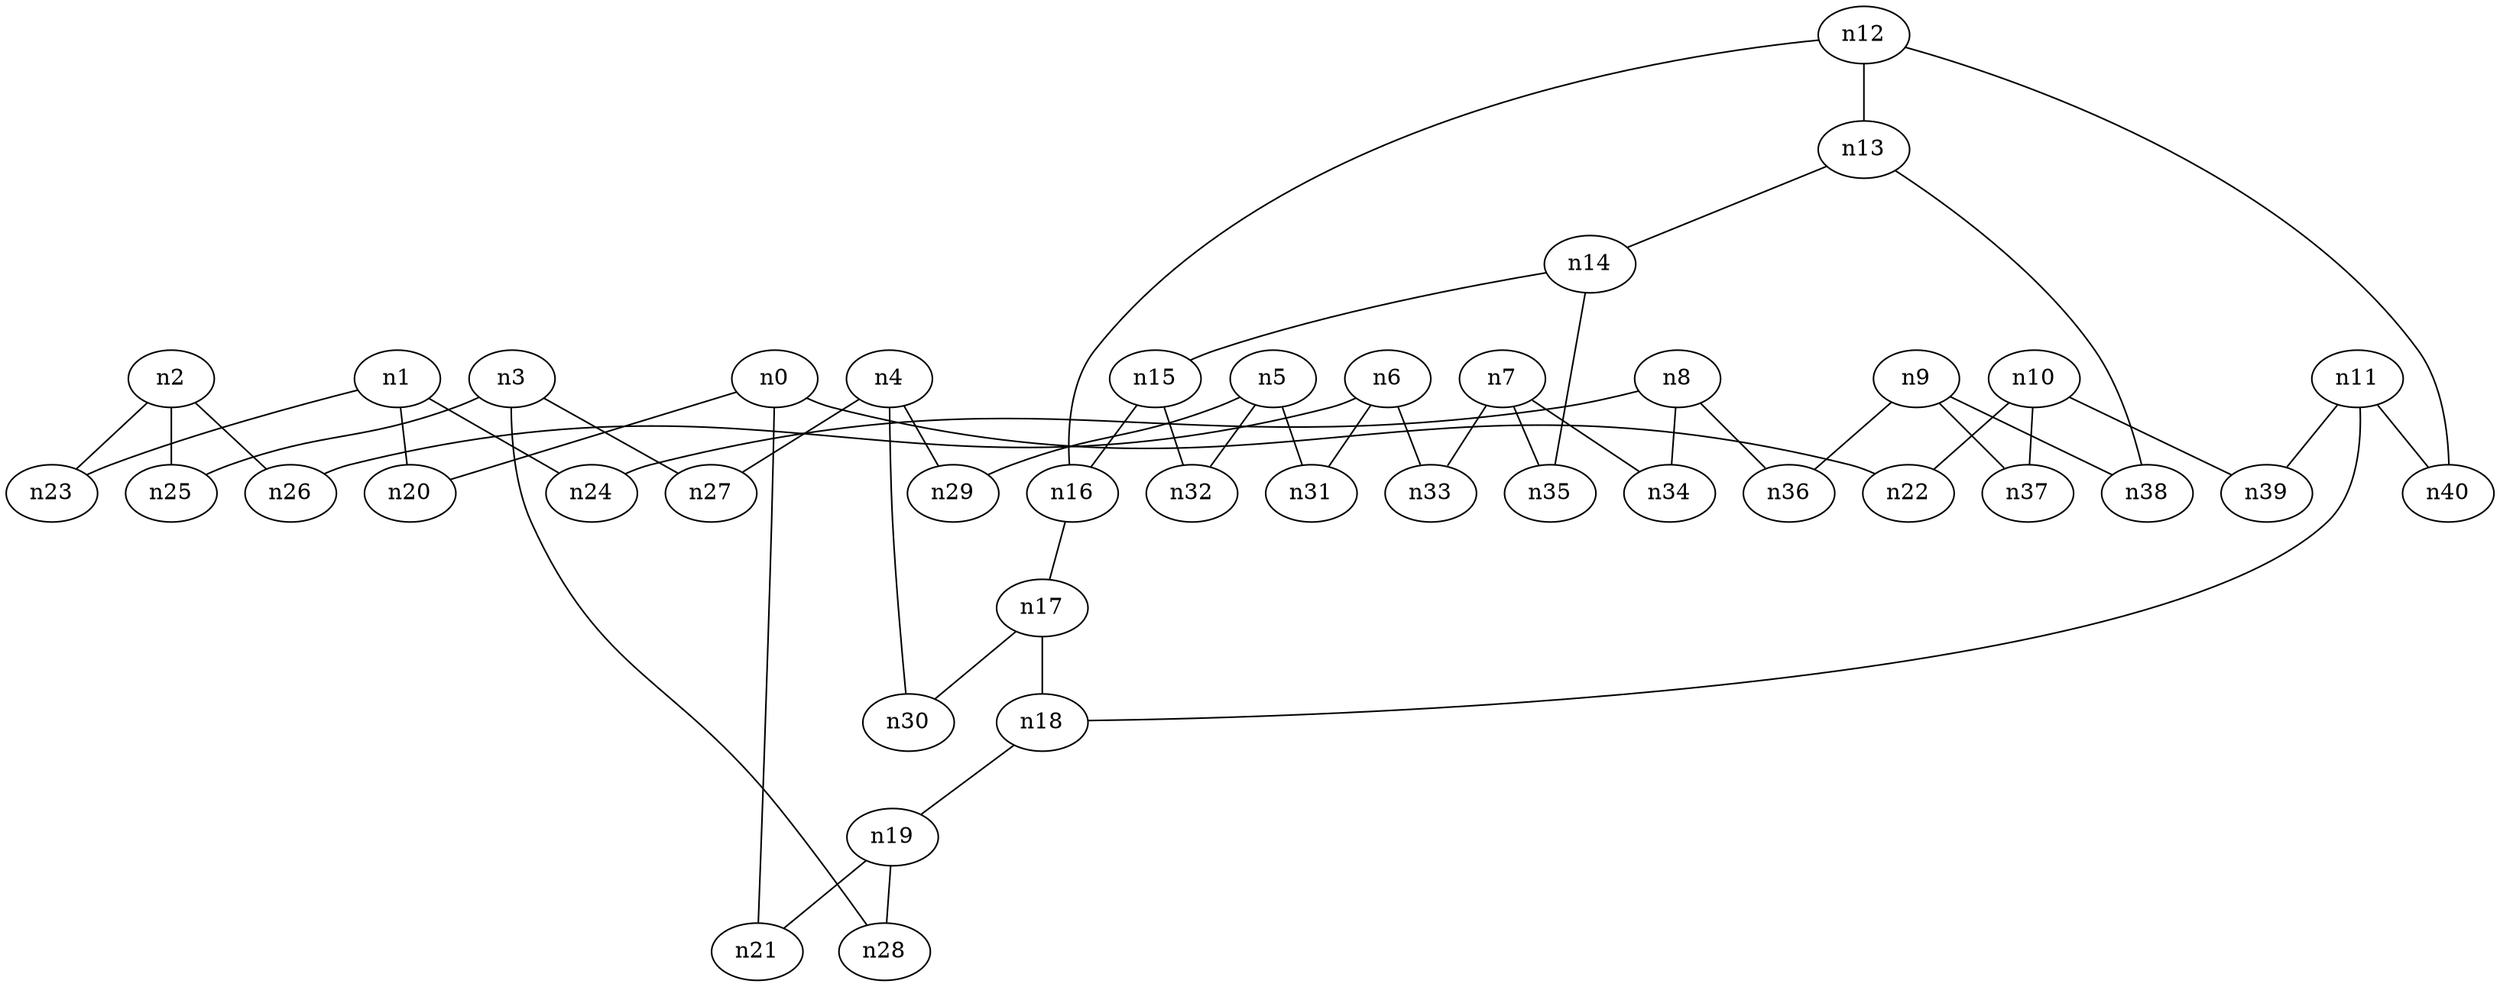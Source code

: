 strict graph "" {
	graph [edge_default="{}",
		node_default="{}"
	];
	node [label="\N"];
	n0	 [dim3pos="0.056429665136864524,0.11565372460235397,0.9916853880531589",
		pos="1.1168600353219467,-12.437326748242528"];
	n20	 [dim3pos="-0.14012662734272818,-0.12638858966213098,-0.982033834810578",
		pos="10.158674789695354,-3.331435860528708"];
	n0 -- n20	 [id=e0];
	n21	 [dim3pos="0.064395971956852,0.4416051682167446,0.8948955437368057",
		pos="-4.857190876004538,6.745784548356226"];
	n0 -- n21	 [id=e1];
	n22	 [dim3pos="0.09456932851743895,0.24366379379314201,-0.965238104147414",
		pos="4.342170965628704,3.4060361527989222"];
	n0 -- n22	 [id=e2];
	n1	 [dim3pos="0.42571079617308694,0.2851382338501336,0.858758700461604",
		pos="0.5901640649762557,6.821139516348196"];
	n1 -- n20	 [id=e30];
	n23	 [dim3pos="-0.4751303402012279,-0.04819192962711191,-0.8785947289502032",
		pos="-3.040509487473158,-3.639477348684592"];
	n1 -- n23	 [id=e3];
	n24	 [dim3pos="-0.32081242762068046,-0.597355527250848,-0.7350141225493474",
		pos="4.219539089863605,21.246039757211953"];
	n1 -- n24	 [id=e4];
	n2	 [dim3pos="-0.5565647968672226,0.20877218356792107,-0.8041453862681981",
		pos="9.065912174601694,-10.06133791710952"];
	n2 -- n23	 [id=e33];
	n25	 [dim3pos="-0.7912733527589172,0.24796765702015608,-0.5589262225782544",
		pos="2.8379081034391036,-22.96885459664016"];
	n2 -- n25	 [id=e5];
	n26	 [dim3pos="0.34154474393897283,-0.3930171298271682,0.8537474588835251",
		pos="-0.8553560388390724,-5.7355295013620164"];
	n2 -- n26	 [id=e6];
	n3	 [dim3pos="-0.9411584339184593,0.2767322598993619,-0.1940104600147757",
		pos="2.855618512907028,-4.517140336967957"];
	n3 -- n25	 [id=e35];
	n27	 [dim3pos="0.22118144543378734,0.9089317281099086,-0.35344289755341773",
		pos="7.6152788857326,14.498415945669"];
	n3 -- n27	 [id=e7];
	n28	 [dim3pos="-0.10411304776015497,-0.9235390309864515,-0.3691017902025101",
		pos="-1.68305507416452,-23.183902518881823"];
	n3 -- n28	 [id=e8];
	n4	 [dim3pos="0.5065114375139548,0.5422819783529819,-0.6703554427474451",
		pos="-5.463693984914354,8.588669325284492"];
	n4 -- n27	 [id=e37];
	n29	 [dim3pos="0.20665027519273876,0.39474166430342433,-0.8952511838728436",
		pos="7.371705259589238,-3.6033943500734127"];
	n4 -- n29	 [id=e9];
	n30	 [dim3pos="-0.6723384213876986,-0.13037588620853305,0.7286722002527866",
		pos="-2.9500557300291015,13.32078577813194"];
	n4 -- n30	 [id=e10];
	n5	 [dim3pos="0.039333703095973165,0.10529021883562595,-0.9936633381675626",
		pos="1.2132763099899044,-9.537413349326714"];
	n5 -- n29	 [id=e39];
	n31	 [dim3pos="0.0036144044265212388,-0.2248192444252161,0.9743937825215823",
		pos="-1.5547207764940187,-24.905953885143333"];
	n5 -- n31	 [id=e11];
	n32	 [dim3pos="0.06378495266941607,0.0737321162971452,0.9952361804312103",
		pos="-2.283986222469358,12.46872219695746"];
	n5 -- n32	 [id=e12];
	n6	 [dim3pos="-0.11827368649033201,0.560948122298054,-0.8193586145115422",
		pos="8.061783989295526,-16.318468269280803"];
	n6 -- n26	 [id=e36];
	n6 -- n31	 [id=e41];
	n33	 [dim3pos="0.22600956819822868,0.7507483495768698,-0.6207226358772945",
		pos="7.561565750968938,14.80683100233657"];
	n6 -- n33	 [id=e13];
	n7	 [dim3pos="0.75914755369233,0.3127559316002346,-0.5708578798368472",
		pos="6.673979035121998,-4.104838645826432"];
	n7 -- n33	 [id=e43];
	n34	 [dim3pos="-0.7116678875309311,0.5319493596702439,0.4588667525586044",
		pos="8.78289895343946,13.660447617405225"];
	n7 -- n34	 [id=e14];
	n35	 [dim3pos="-0.4261607912652997,-0.14891134859545568,0.8923073406890791",
		pos="9.760940677523305,0.4683654974697869"];
	n7 -- n35	 [id=e15];
	n8	 [dim3pos="-0.14623305483682453,0.6841625925010923,0.714519027525002",
		pos="8.064553351732066,7.058045249690669"];
	n8 -- n24	 [id=e34];
	n8 -- n34	 [id=e44];
	n36	 [dim3pos="-0.0997080974838199,0.2441368180798539,0.9646012177858794",
		pos="1.9585322443098694,0.2668693388043334"];
	n8 -- n36	 [id=e16];
	n9	 [dim3pos="-0.1429963242641907,0.20998406330601213,-0.9671911622861465",
		pos="11.59342525113909,-2.8847276019731383"];
	n9 -- n36	 [id=e46];
	n37	 [dim3pos="-0.17396939182704743,0.5331550300015523,-0.8279374159266938",
		pos="11.310983077514596,-8.829401473829071"];
	n9 -- n37	 [id=e17];
	n38	 [dim3pos="-0.41383120325458217,0.24503028562521129,-0.8767576029549399",
		pos="5.748593395341379,3.643310676800127"];
	n9 -- n38	 [id=e18];
	n10	 [dim3pos="0.0028238982280325026,-0.392630045859863,0.9196921619144526",
		pos="-10.988382149399644,-0.4035005836906055"];
	n10 -- n22	 [id=e32];
	n10 -- n37	 [id=e47];
	n39	 [dim3pos="-0.05808931997700078,0.1621905138505902,-0.9850481552297284",
		pos="5.056310151461058,-15.534820242340796"];
	n10 -- n39	 [id=e19];
	n11	 [dim3pos="-0.07088874451827709,0.08385200007771863,0.993953534116957",
		pos="8.555800925508992,18.959579273774175"];
	n18	 [dim3pos="-0.36778521834031563,0.3526607002934739,0.8604443408140255",
		pos="2.377184680244119,0.5346552598775025"];
	n11 -- n18	 [id=e20];
	n11 -- n39	 [id=e49];
	n40	 [dim3pos="0.10670032068644698,-0.06751434019824787,0.9919963989012281",
		pos="-9.988928982859576,-6.409789416240988"];
	n11 -- n40	 [id=e21];
	n12	 [dim3pos="-0.1465469382925864,0.028925553744133078,-0.9887807174584586",
		pos="-0.1948758464705597,-2.9916571724661662"];
	n13	 [dim3pos="0.37647465326537144,-0.02369907662344368,0.9261237440082802",
		pos="3.078725614561251,5.896392779754108"];
	n12 -- n13	 [id=e22];
	n16	 [dim3pos="0.1455024282361663,0.004968592999493122,-0.989345418173544",
		pos="0.03413457190788783,-15.854069775580948"];
	n12 -- n16	 [id=e23];
	n12 -- n40	 [id=e50];
	n14	 [dim3pos="0.012246819456264539,0.0028208278221912133,0.9999210260533595",
		pos="9.651161133962399,-0.01256781493682315"];
	n13 -- n14	 [id=e24];
	n13 -- n38	 [id=e48];
	n15	 [dim3pos="0.040392987843135636,0.020081733518509903,0.9989820471419874",
		pos="3.6029648028642516,-0.045124840378212225"];
	n14 -- n15	 [id=e25];
	n14 -- n35	 [id=e45];
	n15 -- n16	 [id=e26];
	n15 -- n32	 [id=e42];
	n17	 [dim3pos="0.4734246982334392,-0.1155836116175631,-0.8732178902358891",
		pos="-0.23945921045126986,-3.650622117367065"];
	n16 -- n17	 [id=e27];
	n17 -- n18	 [id=e28];
	n17 -- n30	 [id=e40];
	n19	 [dim3pos="0.2043109186322614,-0.6853960841990624,-0.6989200643079531",
		pos="11.285279476407611,-10.221687884878197"];
	n18 -- n19	 [id=e29];
	n19 -- n21	 [id=e31];
	n19 -- n28	 [id=e38];
}
